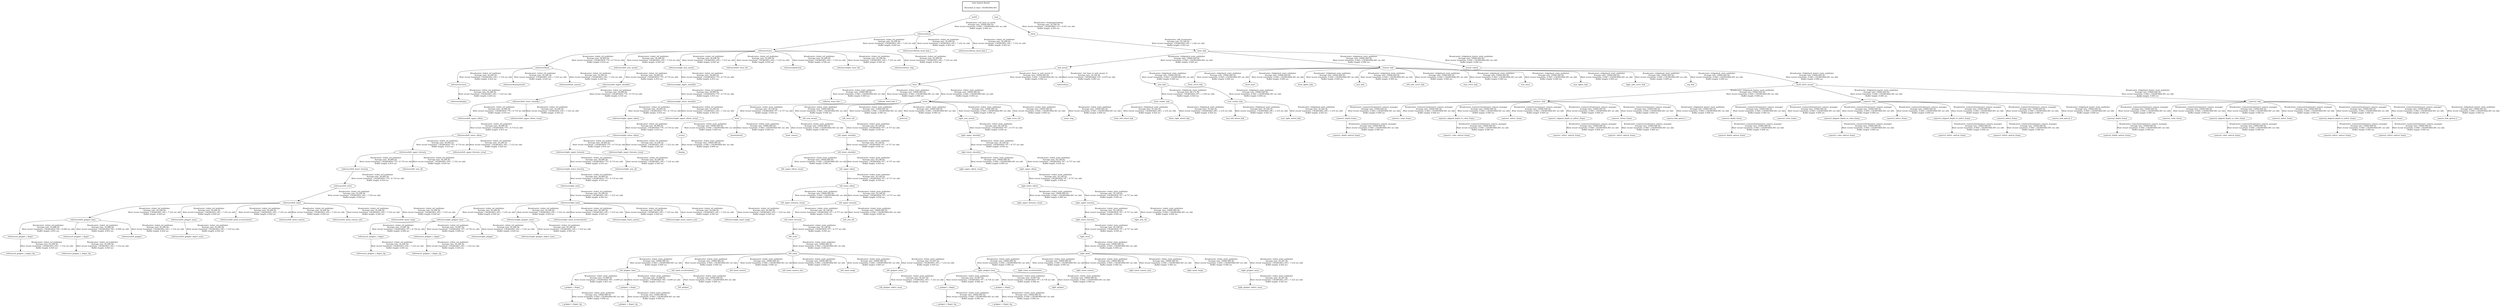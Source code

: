 digraph G {
"camera1_link" -> "camera1_depth_frame"[label="Broadcaster: /camera1/realsense2_camera_manager\nAverage rate: 10000.000 Hz\nMost recent transform: 0.000 ( 1563803844.061 sec old)\nBuffer length: 0.000 sec\n"];
"multi_d435_mount" -> "camera1_link"[label="Broadcaster: /ridgeback_baxter_state_publisher\nAverage rate: 10000.000 Hz\nMost recent transform: 0.000 ( 1563803844.061 sec old)\nBuffer length: 0.000 sec\n"];
"camera1_depth_frame" -> "camera1_depth_optical_frame"[label="Broadcaster: /camera1/realsense2_camera_manager\nAverage rate: 10000.000 Hz\nMost recent transform: 0.000 ( 1563803844.061 sec old)\nBuffer length: 0.000 sec\n"];
"camera1_link" -> "camera1_color_frame"[label="Broadcaster: /camera1/realsense2_camera_manager\nAverage rate: 10000.000 Hz\nMost recent transform: 0.000 ( 1563803844.061 sec old)\nBuffer length: 0.000 sec\n"];
"camera1_aligned_depth_to_color_frame" -> "camera1_color_optical_frame"[label="Broadcaster: /camera1/realsense2_camera_manager\nAverage rate: 10000.000 Hz\nMost recent transform: 0.000 ( 1563803844.061 sec old)\nBuffer length: 0.000 sec\n"];
"camera1_link" -> "camera1_aligned_depth_to_color_frame"[label="Broadcaster: /camera1/realsense2_camera_manager\nAverage rate: 10000.000 Hz\nMost recent transform: 0.000 ( 1563803844.061 sec old)\nBuffer length: 0.000 sec\n"];
"camera1_link" -> "camera1_infra1_frame"[label="Broadcaster: /camera1/realsense2_camera_manager\nAverage rate: 10000.000 Hz\nMost recent transform: 0.000 ( 1563803844.061 sec old)\nBuffer length: 0.000 sec\n"];
"camera1_aligned_depth_to_infra1_frame" -> "camera1_infra1_optical_frame"[label="Broadcaster: /camera1/realsense2_camera_manager\nAverage rate: 10000.000 Hz\nMost recent transform: 0.000 ( 1563803844.061 sec old)\nBuffer length: 0.000 sec\n"];
"camera1_link" -> "camera1_aligned_depth_to_infra1_frame"[label="Broadcaster: /camera1/realsense2_camera_manager\nAverage rate: 10000.000 Hz\nMost recent transform: 0.000 ( 1563803844.061 sec old)\nBuffer length: 0.000 sec\n"];
"camera1_link" -> "camera1_infra2_frame"[label="Broadcaster: /camera1/realsense2_camera_manager\nAverage rate: 10000.000 Hz\nMost recent transform: 0.000 ( 1563803844.061 sec old)\nBuffer length: 0.000 sec\n"];
"camera1_infra2_frame" -> "camera1_infra2_optical_frame"[label="Broadcaster: /camera1/realsense2_camera_manager\nAverage rate: 10000.000 Hz\nMost recent transform: 0.000 ( 1563803844.061 sec old)\nBuffer length: 0.000 sec\n"];
"world" -> "reference/base"[label="Broadcaster: /ref_base_to_world\nAverage rate: 10000.000 Hz\nMost recent transform: 0.000 ( 1563803844.061 sec old)\nBuffer length: 0.000 sec\n"];
"mid_mount" -> "base"[label="Broadcaster: /base_to_mid_mount_tf\nAverage rate: 10000.000 Hz\nMost recent transform: 0.000 ( 1563803844.061 sec old)\nBuffer length: 0.000 sec\n"];
"camera3_link" -> "camera3_depth_frame"[label="Broadcaster: /camera3/realsense2_camera_manager\nAverage rate: 10000.000 Hz\nMost recent transform: 0.000 ( 1563803844.061 sec old)\nBuffer length: 0.000 sec\n"];
"multi_d435_mount" -> "camera3_link"[label="Broadcaster: /ridgeback_baxter_state_publisher\nAverage rate: 10000.000 Hz\nMost recent transform: 0.000 ( 1563803844.061 sec old)\nBuffer length: 0.000 sec\n"];
"camera3_depth_frame" -> "camera3_depth_optical_frame"[label="Broadcaster: /camera3/realsense2_camera_manager\nAverage rate: 10000.000 Hz\nMost recent transform: 0.000 ( 1563803844.061 sec old)\nBuffer length: 0.000 sec\n"];
"camera3_link" -> "camera3_color_frame"[label="Broadcaster: /camera3/realsense2_camera_manager\nAverage rate: 10000.000 Hz\nMost recent transform: 0.000 ( 1563803844.061 sec old)\nBuffer length: 0.000 sec\n"];
"camera3_aligned_depth_to_color_frame" -> "camera3_color_optical_frame"[label="Broadcaster: /camera3/realsense2_camera_manager\nAverage rate: 10000.000 Hz\nMost recent transform: 0.000 ( 1563803844.061 sec old)\nBuffer length: 0.000 sec\n"];
"camera3_link" -> "camera3_aligned_depth_to_color_frame"[label="Broadcaster: /camera3/realsense2_camera_manager\nAverage rate: 10000.000 Hz\nMost recent transform: 0.000 ( 1563803844.061 sec old)\nBuffer length: 0.000 sec\n"];
"camera3_link" -> "camera3_infra1_frame"[label="Broadcaster: /camera3/realsense2_camera_manager\nAverage rate: 10000.000 Hz\nMost recent transform: 0.000 ( 1563803844.061 sec old)\nBuffer length: 0.000 sec\n"];
"camera3_aligned_depth_to_infra1_frame" -> "camera3_infra1_optical_frame"[label="Broadcaster: /camera3/realsense2_camera_manager\nAverage rate: 10000.000 Hz\nMost recent transform: 0.000 ( 1563803844.061 sec old)\nBuffer length: 0.000 sec\n"];
"camera3_link" -> "camera3_aligned_depth_to_infra1_frame"[label="Broadcaster: /camera3/realsense2_camera_manager\nAverage rate: 10000.000 Hz\nMost recent transform: 0.000 ( 1563803844.061 sec old)\nBuffer length: 0.000 sec\n"];
"camera3_link" -> "camera3_infra2_frame"[label="Broadcaster: /camera3/realsense2_camera_manager\nAverage rate: 10000.000 Hz\nMost recent transform: 0.000 ( 1563803844.061 sec old)\nBuffer length: 0.000 sec\n"];
"camera3_infra2_frame" -> "camera3_infra2_optical_frame"[label="Broadcaster: /camera3/realsense2_camera_manager\nAverage rate: 10000.000 Hz\nMost recent transform: 0.000 ( 1563803844.061 sec old)\nBuffer length: 0.000 sec\n"];
"camera2_link" -> "camera2_depth_frame"[label="Broadcaster: /camera2/realsense2_camera_manager\nAverage rate: 10000.000 Hz\nMost recent transform: 0.000 ( 1563803844.061 sec old)\nBuffer length: 0.000 sec\n"];
"multi_d435_mount" -> "camera2_link"[label="Broadcaster: /ridgeback_baxter_state_publisher\nAverage rate: 10000.000 Hz\nMost recent transform: 0.000 ( 1563803844.061 sec old)\nBuffer length: 0.000 sec\n"];
"camera2_depth_frame" -> "camera2_depth_optical_frame"[label="Broadcaster: /camera2/realsense2_camera_manager\nAverage rate: 10000.000 Hz\nMost recent transform: 0.000 ( 1563803844.061 sec old)\nBuffer length: 0.000 sec\n"];
"camera2_link" -> "camera2_color_frame"[label="Broadcaster: /camera2/realsense2_camera_manager\nAverage rate: 10000.000 Hz\nMost recent transform: 0.000 ( 1563803844.061 sec old)\nBuffer length: 0.000 sec\n"];
"camera2_aligned_depth_to_color_frame" -> "camera2_color_optical_frame"[label="Broadcaster: /camera2/realsense2_camera_manager\nAverage rate: 10000.000 Hz\nMost recent transform: 0.000 ( 1563803844.061 sec old)\nBuffer length: 0.000 sec\n"];
"camera2_link" -> "camera2_aligned_depth_to_color_frame"[label="Broadcaster: /camera2/realsense2_camera_manager\nAverage rate: 10000.000 Hz\nMost recent transform: 0.000 ( 1563803844.061 sec old)\nBuffer length: 0.000 sec\n"];
"camera2_link" -> "camera2_infra1_frame"[label="Broadcaster: /camera2/realsense2_camera_manager\nAverage rate: 10000.000 Hz\nMost recent transform: 0.000 ( 1563803844.061 sec old)\nBuffer length: 0.000 sec\n"];
"camera2_aligned_depth_to_infra1_frame" -> "camera2_infra1_optical_frame"[label="Broadcaster: /camera2/realsense2_camera_manager\nAverage rate: 10000.000 Hz\nMost recent transform: 0.000 ( 1563803844.061 sec old)\nBuffer length: 0.000 sec\n"];
"camera2_link" -> "camera2_aligned_depth_to_infra1_frame"[label="Broadcaster: /camera2/realsense2_camera_manager\nAverage rate: 10000.000 Hz\nMost recent transform: 0.000 ( 1563803844.061 sec old)\nBuffer length: 0.000 sec\n"];
"camera2_link" -> "camera2_infra2_frame"[label="Broadcaster: /camera2/realsense2_camera_manager\nAverage rate: 10000.000 Hz\nMost recent transform: 0.000 ( 1563803844.061 sec old)\nBuffer length: 0.000 sec\n"];
"camera2_infra2_frame" -> "camera2_infra2_optical_frame"[label="Broadcaster: /camera2/realsense2_camera_manager\nAverage rate: 10000.000 Hz\nMost recent transform: 0.000 ( 1563803844.061 sec old)\nBuffer length: 0.000 sec\n"];
"front_rocker_link" -> "front_left_wheel_link"[label="Broadcaster: /ridgeback_state_publisher\nAverage rate: 50.204 Hz\nMost recent transform: 1563803845.296 ( -1.235 sec old)\nBuffer length: 4.920 sec\n"];
"axle_link" -> "front_rocker_link"[label="Broadcaster: /ridgeback_state_publisher\nAverage rate: 86.175 Hz\nMost recent transform: 1563803845.297 ( -1.236 sec old)\nBuffer length: 4.920 sec\n"];
"front_rocker_link" -> "front_right_wheel_link"[label="Broadcaster: /ridgeback_state_publisher\nAverage rate: 50.204 Hz\nMost recent transform: 1563803845.296 ( -1.235 sec old)\nBuffer length: 4.920 sec\n"];
"rear_rocker_link" -> "rear_left_wheel_link"[label="Broadcaster: /ridgeback_state_publisher\nAverage rate: 50.204 Hz\nMost recent transform: 1563803845.296 ( -1.235 sec old)\nBuffer length: 4.920 sec\n"];
"axle_link" -> "rear_rocker_link"[label="Broadcaster: /ridgeback_state_publisher\nAverage rate: 10000.000 Hz\nMost recent transform: 0.000 ( 1563803844.061 sec old)\nBuffer length: 0.000 sec\n"];
"rear_rocker_link" -> "rear_right_wheel_link"[label="Broadcaster: /ridgeback_state_publisher\nAverage rate: 50.204 Hz\nMost recent transform: 1563803845.296 ( -1.235 sec old)\nBuffer length: 4.920 sec\n"];
"chassis_link" -> "axle_link"[label="Broadcaster: /ridgeback_state_publisher\nAverage rate: 10000.000 Hz\nMost recent transform: 0.000 ( 1563803844.061 sec old)\nBuffer length: 0.000 sec\n"];
"base_link" -> "chassis_link"[label="Broadcaster: /ridgeback_state_publisher\nAverage rate: 10000.000 Hz\nMost recent transform: 0.000 ( 1563803844.061 sec old)\nBuffer length: 0.000 sec\n"];
"odom" -> "base_link"[label="Broadcaster: /ekf_localization\nAverage rate: 50.148 Hz\nMost recent transform: 1563803845.302 ( -1.242 sec old)\nBuffer length: 4.925 sec\n"];
"mount_tripod" -> "multi_d435_mount"[label="Broadcaster: /ridgeback_baxter_state_publisher\nAverage rate: 10000.000 Hz\nMost recent transform: 0.000 ( 1563803844.061 sec old)\nBuffer length: 0.000 sec\n"];
"base_link" -> "mount_tripod"[label="Broadcaster: /ridgeback_baxter_state_publisher\nAverage rate: 10000.000 Hz\nMost recent transform: 0.000 ( 1563803844.061 sec old)\nBuffer length: 0.000 sec\n"];
"camera1_link" -> "camera_link_optical_1"[label="Broadcaster: /ridgeback_baxter_state_publisher\nAverage rate: 10000.000 Hz\nMost recent transform: 0.000 ( 1563803844.061 sec old)\nBuffer length: 0.000 sec\n"];
"camera2_link" -> "camera_link_optical_2"[label="Broadcaster: /ridgeback_baxter_state_publisher\nAverage rate: 10000.000 Hz\nMost recent transform: 0.000 ( 1563803844.061 sec old)\nBuffer length: 0.000 sec\n"];
"camera3_link" -> "camera_link_optical_3"[label="Broadcaster: /ridgeback_baxter_state_publisher\nAverage rate: 10000.000 Hz\nMost recent transform: 0.000 ( 1563803844.061 sec old)\nBuffer length: 0.000 sec\n"];
"base" -> "collision_head_link_1"[label="Broadcaster: /robot_state_publisher\nAverage rate: 10000.000 Hz\nMost recent transform: 0.000 ( 1563803844.061 sec old)\nBuffer length: 0.000 sec\n"];
"base" -> "collision_head_link_2"[label="Broadcaster: /robot_state_publisher\nAverage rate: 10000.000 Hz\nMost recent transform: 0.000 ( 1563803844.061 sec old)\nBuffer length: 0.000 sec\n"];
"screen" -> "display"[label="Broadcaster: /robot_state_publisher\nAverage rate: 10000.000 Hz\nMost recent transform: 0.000 ( 1563803844.061 sec old)\nBuffer length: 0.000 sec\n"];
"head" -> "screen"[label="Broadcaster: /robot_state_publisher\nAverage rate: 10000.000 Hz\nMost recent transform: 0.000 ( 1563803844.061 sec old)\nBuffer length: 0.000 sec\n"];
"head" -> "dummyhead1"[label="Broadcaster: /robot_state_publisher\nAverage rate: 10000.000 Hz\nMost recent transform: 0.000 ( 1563803844.061 sec old)\nBuffer length: 0.000 sec\n"];
"torso" -> "head"[label="Broadcaster: /robot_state_publisher\nAverage rate: 39.148 Hz\nMost recent transform: 1563803850.797 ( -6.737 sec old)\nBuffer length: 4.930 sec\n"];
"chassis_link" -> "front_cover_link"[label="Broadcaster: /ridgeback_state_publisher\nAverage rate: 10000.000 Hz\nMost recent transform: 0.000 ( 1563803844.061 sec old)\nBuffer length: 0.000 sec\n"];
"chassis_link" -> "front_laser"[label="Broadcaster: /ridgeback_state_publisher\nAverage rate: 10000.000 Hz\nMost recent transform: 0.000 ( 1563803844.061 sec old)\nBuffer length: 0.000 sec\n"];
"chassis_link" -> "front_lights_link"[label="Broadcaster: /ridgeback_state_publisher\nAverage rate: 10000.000 Hz\nMost recent transform: 0.000 ( 1563803844.061 sec old)\nBuffer length: 0.000 sec\n"];
"head" -> "head_camera"[label="Broadcaster: /robot_state_publisher\nAverage rate: 10000.000 Hz\nMost recent transform: 0.000 ( 1563803844.061 sec old)\nBuffer length: 0.000 sec\n"];
"chassis_link" -> "imu_link"[label="Broadcaster: /ridgeback_state_publisher\nAverage rate: 10000.000 Hz\nMost recent transform: 0.000 ( 1563803844.061 sec old)\nBuffer length: 0.000 sec\n"];
"l_gripper_l_finger" -> "l_gripper_l_finger_tip"[label="Broadcaster: /robot_state_publisher\nAverage rate: 10000.000 Hz\nMost recent transform: 0.000 ( 1563803844.061 sec old)\nBuffer length: 0.000 sec\n"];
"left_gripper_base" -> "l_gripper_l_finger"[label="Broadcaster: /robot_state_publisher\nAverage rate: 19.988 Hz\nMost recent transform: 1563803850.760 ( -6.699 sec old)\nBuffer length: 4.853 sec\n"];
"l_gripper_r_finger" -> "l_gripper_r_finger_tip"[label="Broadcaster: /robot_state_publisher\nAverage rate: 10000.000 Hz\nMost recent transform: 0.000 ( 1563803844.061 sec old)\nBuffer length: 0.000 sec\n"];
"left_gripper_base" -> "l_gripper_r_finger"[label="Broadcaster: /robot_state_publisher\nAverage rate: 19.988 Hz\nMost recent transform: 1563803850.760 ( -6.699 sec old)\nBuffer length: 4.853 sec\n"];
"left_lower_shoulder" -> "left_upper_elbow_visual"[label="Broadcaster: /robot_state_publisher\nAverage rate: 10000.000 Hz\nMost recent transform: 0.000 ( 1563803844.061 sec old)\nBuffer length: 0.000 sec\n"];
"left_upper_shoulder" -> "left_lower_shoulder"[label="Broadcaster: /robot_state_publisher\nAverage rate: 39.148 Hz\nMost recent transform: 1563803850.797 ( -6.737 sec old)\nBuffer length: 4.930 sec\n"];
"left_gripper_base" -> "left_gripper"[label="Broadcaster: /robot_state_publisher\nAverage rate: 10000.000 Hz\nMost recent transform: 0.000 ( 1563803844.061 sec old)\nBuffer length: 0.000 sec\n"];
"left_hand" -> "left_gripper_base"[label="Broadcaster: /robot_state_publisher\nAverage rate: 10000.000 Hz\nMost recent transform: 0.000 ( 1563803844.061 sec old)\nBuffer length: 0.000 sec\n"];
"left_wrist" -> "left_hand"[label="Broadcaster: /robot_state_publisher\nAverage rate: 10000.000 Hz\nMost recent transform: 0.000 ( 1563803844.061 sec old)\nBuffer length: 0.000 sec\n"];
"left_lower_forearm" -> "left_wrist"[label="Broadcaster: /robot_state_publisher\nAverage rate: 39.148 Hz\nMost recent transform: 1563803850.797 ( -6.737 sec old)\nBuffer length: 4.930 sec\n"];
"left_hand" -> "left_hand_accelerometer"[label="Broadcaster: /robot_state_publisher\nAverage rate: 10000.000 Hz\nMost recent transform: 0.000 ( 1563803844.061 sec old)\nBuffer length: 0.000 sec\n"];
"left_hand" -> "left_hand_camera"[label="Broadcaster: /robot_state_publisher\nAverage rate: 10000.000 Hz\nMost recent transform: 0.000 ( 1563803844.061 sec old)\nBuffer length: 0.000 sec\n"];
"left_hand" -> "left_hand_camera_axis"[label="Broadcaster: /robot_state_publisher\nAverage rate: 10000.000 Hz\nMost recent transform: 0.000 ( 1563803844.061 sec old)\nBuffer length: 0.000 sec\n"];
"left_hand" -> "left_hand_range"[label="Broadcaster: /robot_state_publisher\nAverage rate: 10000.000 Hz\nMost recent transform: 0.000 ( 1563803844.061 sec old)\nBuffer length: 0.000 sec\n"];
"chassis_link" -> "left_side_cover_link"[label="Broadcaster: /ridgeback_state_publisher\nAverage rate: 10000.000 Hz\nMost recent transform: 0.000 ( 1563803844.061 sec old)\nBuffer length: 0.000 sec\n"];
"torso" -> "left_arm_mount"[label="Broadcaster: /robot_state_publisher\nAverage rate: 10000.000 Hz\nMost recent transform: 0.000 ( 1563803844.061 sec old)\nBuffer length: 0.000 sec\n"];
"base" -> "torso"[label="Broadcaster: /robot_state_publisher\nAverage rate: 10000.000 Hz\nMost recent transform: 0.000 ( 1563803844.061 sec old)\nBuffer length: 0.000 sec\n"];
"torso" -> "left_torso_itb"[label="Broadcaster: /robot_state_publisher\nAverage rate: 10000.000 Hz\nMost recent transform: 0.000 ( 1563803844.061 sec old)\nBuffer length: 0.000 sec\n"];
"left_lower_elbow" -> "left_upper_forearm_visual"[label="Broadcaster: /robot_state_publisher\nAverage rate: 10000.000 Hz\nMost recent transform: 0.000 ( 1563803844.061 sec old)\nBuffer length: 0.000 sec\n"];
"left_upper_elbow" -> "left_lower_elbow"[label="Broadcaster: /robot_state_publisher\nAverage rate: 39.148 Hz\nMost recent transform: 1563803850.797 ( -6.737 sec old)\nBuffer length: 4.930 sec\n"];
"left_upper_forearm" -> "left_arm_itb"[label="Broadcaster: /robot_state_publisher\nAverage rate: 10000.000 Hz\nMost recent transform: 0.000 ( 1563803844.061 sec old)\nBuffer length: 0.000 sec\n"];
"left_lower_elbow" -> "left_upper_forearm"[label="Broadcaster: /robot_state_publisher\nAverage rate: 39.148 Hz\nMost recent transform: 1563803850.797 ( -6.737 sec old)\nBuffer length: 4.930 sec\n"];
"base_link" -> "mid_mount"[label="Broadcaster: /ridgeback_state_publisher\nAverage rate: 10000.000 Hz\nMost recent transform: 0.000 ( 1563803844.061 sec old)\nBuffer length: 0.000 sec\n"];
"torso" -> "pedestal"[label="Broadcaster: /robot_state_publisher\nAverage rate: 10000.000 Hz\nMost recent transform: 0.000 ( 1563803844.061 sec old)\nBuffer length: 0.000 sec\n"];
"r_gripper_l_finger" -> "r_gripper_l_finger_tip"[label="Broadcaster: /robot_state_publisher\nAverage rate: 10000.000 Hz\nMost recent transform: 0.000 ( 1563803844.061 sec old)\nBuffer length: 0.000 sec\n"];
"right_gripper_base" -> "r_gripper_l_finger"[label="Broadcaster: /robot_state_publisher\nAverage rate: 19.967 Hz\nMost recent transform: 1563803850.797 ( -6.736 sec old)\nBuffer length: 4.908 sec\n"];
"r_gripper_r_finger" -> "r_gripper_r_finger_tip"[label="Broadcaster: /robot_state_publisher\nAverage rate: 10000.000 Hz\nMost recent transform: 0.000 ( 1563803844.061 sec old)\nBuffer length: 0.000 sec\n"];
"right_gripper_base" -> "r_gripper_r_finger"[label="Broadcaster: /robot_state_publisher\nAverage rate: 19.967 Hz\nMost recent transform: 1563803850.797 ( -6.736 sec old)\nBuffer length: 4.908 sec\n"];
"chassis_link" -> "rear_cover_link"[label="Broadcaster: /ridgeback_state_publisher\nAverage rate: 10000.000 Hz\nMost recent transform: 0.000 ( 1563803844.061 sec old)\nBuffer length: 0.000 sec\n"];
"chassis_link" -> "rear_laser"[label="Broadcaster: /ridgeback_state_publisher\nAverage rate: 10000.000 Hz\nMost recent transform: 0.000 ( 1563803844.061 sec old)\nBuffer length: 0.000 sec\n"];
"chassis_link" -> "rear_lights_link"[label="Broadcaster: /ridgeback_state_publisher\nAverage rate: 10000.000 Hz\nMost recent transform: 0.000 ( 1563803844.061 sec old)\nBuffer length: 0.000 sec\n"];
"right_lower_shoulder" -> "right_upper_elbow_visual"[label="Broadcaster: /robot_state_publisher\nAverage rate: 10000.000 Hz\nMost recent transform: 0.000 ( 1563803844.061 sec old)\nBuffer length: 0.000 sec\n"];
"right_upper_shoulder" -> "right_lower_shoulder"[label="Broadcaster: /robot_state_publisher\nAverage rate: 39.148 Hz\nMost recent transform: 1563803850.797 ( -6.737 sec old)\nBuffer length: 4.930 sec\n"];
"right_gripper_base" -> "right_gripper"[label="Broadcaster: /robot_state_publisher\nAverage rate: 10000.000 Hz\nMost recent transform: 0.000 ( 1563803844.061 sec old)\nBuffer length: 0.000 sec\n"];
"right_hand" -> "right_gripper_base"[label="Broadcaster: /robot_state_publisher\nAverage rate: 10000.000 Hz\nMost recent transform: 0.000 ( 1563803844.061 sec old)\nBuffer length: 0.000 sec\n"];
"right_wrist" -> "right_hand"[label="Broadcaster: /robot_state_publisher\nAverage rate: 10000.000 Hz\nMost recent transform: 0.000 ( 1563803844.061 sec old)\nBuffer length: 0.000 sec\n"];
"right_lower_forearm" -> "right_wrist"[label="Broadcaster: /robot_state_publisher\nAverage rate: 39.148 Hz\nMost recent transform: 1563803850.797 ( -6.737 sec old)\nBuffer length: 4.930 sec\n"];
"right_hand" -> "right_hand_accelerometer"[label="Broadcaster: /robot_state_publisher\nAverage rate: 10000.000 Hz\nMost recent transform: 0.000 ( 1563803844.061 sec old)\nBuffer length: 0.000 sec\n"];
"right_hand" -> "right_hand_camera"[label="Broadcaster: /robot_state_publisher\nAverage rate: 10000.000 Hz\nMost recent transform: 0.000 ( 1563803844.061 sec old)\nBuffer length: 0.000 sec\n"];
"right_hand" -> "right_hand_camera_axis"[label="Broadcaster: /robot_state_publisher\nAverage rate: 10000.000 Hz\nMost recent transform: 0.000 ( 1563803844.061 sec old)\nBuffer length: 0.000 sec\n"];
"right_hand" -> "right_hand_range"[label="Broadcaster: /robot_state_publisher\nAverage rate: 10000.000 Hz\nMost recent transform: 0.000 ( 1563803844.061 sec old)\nBuffer length: 0.000 sec\n"];
"chassis_link" -> "right_side_cover_link"[label="Broadcaster: /ridgeback_state_publisher\nAverage rate: 10000.000 Hz\nMost recent transform: 0.000 ( 1563803844.061 sec old)\nBuffer length: 0.000 sec\n"];
"torso" -> "right_arm_mount"[label="Broadcaster: /robot_state_publisher\nAverage rate: 10000.000 Hz\nMost recent transform: 0.000 ( 1563803844.061 sec old)\nBuffer length: 0.000 sec\n"];
"torso" -> "right_torso_itb"[label="Broadcaster: /robot_state_publisher\nAverage rate: 10000.000 Hz\nMost recent transform: 0.000 ( 1563803844.061 sec old)\nBuffer length: 0.000 sec\n"];
"right_lower_elbow" -> "right_upper_forearm_visual"[label="Broadcaster: /robot_state_publisher\nAverage rate: 10000.000 Hz\nMost recent transform: 0.000 ( 1563803844.061 sec old)\nBuffer length: 0.000 sec\n"];
"right_upper_elbow" -> "right_lower_elbow"[label="Broadcaster: /robot_state_publisher\nAverage rate: 39.148 Hz\nMost recent transform: 1563803850.797 ( -6.737 sec old)\nBuffer length: 4.930 sec\n"];
"right_upper_forearm" -> "right_arm_itb"[label="Broadcaster: /robot_state_publisher\nAverage rate: 10000.000 Hz\nMost recent transform: 0.000 ( 1563803844.061 sec old)\nBuffer length: 0.000 sec\n"];
"right_lower_elbow" -> "right_upper_forearm"[label="Broadcaster: /robot_state_publisher\nAverage rate: 39.148 Hz\nMost recent transform: 1563803850.797 ( -6.737 sec old)\nBuffer length: 4.930 sec\n"];
"torso" -> "sonar_ring"[label="Broadcaster: /robot_state_publisher\nAverage rate: 10000.000 Hz\nMost recent transform: 0.000 ( 1563803844.061 sec old)\nBuffer length: 0.000 sec\n"];
"chassis_link" -> "top_link"[label="Broadcaster: /ridgeback_state_publisher\nAverage rate: 10000.000 Hz\nMost recent transform: 0.000 ( 1563803844.061 sec old)\nBuffer length: 0.000 sec\n"];
"reference/torso" -> "reference/head"[label="Broadcaster: /robot_ref_publisher\nAverage rate: 38.900 Hz\nMost recent transform: 1563803850.779 ( -6.719 sec old)\nBuffer length: 4.910 sec\n"];
"reference/base" -> "reference/torso"[label="Broadcaster: /robot_ref_publisher\nAverage rate: 50.206 Hz\nMost recent transform: 1563803851.292 ( -7.232 sec old)\nBuffer length: 4.920 sec\n"];
"reference/left_lower_shoulder" -> "reference/left_upper_elbow"[label="Broadcaster: /robot_ref_publisher\nAverage rate: 38.900 Hz\nMost recent transform: 1563803850.779 ( -6.719 sec old)\nBuffer length: 4.910 sec\n"];
"reference/left_upper_shoulder" -> "reference/left_lower_shoulder"[label="Broadcaster: /robot_ref_publisher\nAverage rate: 38.900 Hz\nMost recent transform: 1563803850.779 ( -6.719 sec old)\nBuffer length: 4.910 sec\n"];
"reference/left_upper_elbow" -> "reference/left_lower_elbow"[label="Broadcaster: /robot_ref_publisher\nAverage rate: 38.900 Hz\nMost recent transform: 1563803850.779 ( -6.719 sec old)\nBuffer length: 4.910 sec\n"];
"reference/left_arm_mount" -> "reference/left_upper_shoulder"[label="Broadcaster: /robot_ref_publisher\nAverage rate: 38.900 Hz\nMost recent transform: 1563803850.779 ( -6.719 sec old)\nBuffer length: 4.910 sec\n"];
"reference/torso" -> "reference/left_arm_mount"[label="Broadcaster: /robot_ref_publisher\nAverage rate: 50.206 Hz\nMost recent transform: 1563803851.292 ( -7.232 sec old)\nBuffer length: 4.920 sec\n"];
"reference/left_lower_elbow" -> "reference/left_upper_forearm"[label="Broadcaster: /robot_ref_publisher\nAverage rate: 38.900 Hz\nMost recent transform: 1563803850.779 ( -6.719 sec old)\nBuffer length: 4.910 sec\n"];
"reference/left_upper_forearm" -> "reference/left_lower_forearm"[label="Broadcaster: /robot_ref_publisher\nAverage rate: 38.900 Hz\nMost recent transform: 1563803850.779 ( -6.719 sec old)\nBuffer length: 4.910 sec\n"];
"reference/left_lower_forearm" -> "reference/left_wrist"[label="Broadcaster: /robot_ref_publisher\nAverage rate: 38.900 Hz\nMost recent transform: 1563803850.779 ( -6.719 sec old)\nBuffer length: 4.910 sec\n"];
"reference/right_lower_shoulder" -> "reference/right_upper_elbow"[label="Broadcaster: /robot_ref_publisher\nAverage rate: 38.900 Hz\nMost recent transform: 1563803850.779 ( -6.719 sec old)\nBuffer length: 4.910 sec\n"];
"reference/right_upper_shoulder" -> "reference/right_lower_shoulder"[label="Broadcaster: /robot_ref_publisher\nAverage rate: 38.900 Hz\nMost recent transform: 1563803850.779 ( -6.719 sec old)\nBuffer length: 4.910 sec\n"];
"reference/right_upper_elbow" -> "reference/right_lower_elbow"[label="Broadcaster: /robot_ref_publisher\nAverage rate: 38.900 Hz\nMost recent transform: 1563803850.779 ( -6.719 sec old)\nBuffer length: 4.910 sec\n"];
"reference/right_arm_mount" -> "reference/right_upper_shoulder"[label="Broadcaster: /robot_ref_publisher\nAverage rate: 38.900 Hz\nMost recent transform: 1563803850.779 ( -6.719 sec old)\nBuffer length: 4.910 sec\n"];
"reference/torso" -> "reference/right_arm_mount"[label="Broadcaster: /robot_ref_publisher\nAverage rate: 50.206 Hz\nMost recent transform: 1563803851.292 ( -7.232 sec old)\nBuffer length: 4.920 sec\n"];
"reference/right_lower_elbow" -> "reference/right_upper_forearm"[label="Broadcaster: /robot_ref_publisher\nAverage rate: 38.900 Hz\nMost recent transform: 1563803850.779 ( -6.719 sec old)\nBuffer length: 4.910 sec\n"];
"reference/right_upper_forearm" -> "reference/right_lower_forearm"[label="Broadcaster: /robot_ref_publisher\nAverage rate: 38.900 Hz\nMost recent transform: 1563803850.779 ( -6.719 sec old)\nBuffer length: 4.910 sec\n"];
"reference/right_lower_forearm" -> "reference/right_wrist"[label="Broadcaster: /robot_ref_publisher\nAverage rate: 38.900 Hz\nMost recent transform: 1563803850.779 ( -6.719 sec old)\nBuffer length: 4.910 sec\n"];
"left_lower_shoulder" -> "left_upper_elbow"[label="Broadcaster: /robot_state_publisher\nAverage rate: 39.148 Hz\nMost recent transform: 1563803850.797 ( -6.737 sec old)\nBuffer length: 4.930 sec\n"];
"left_arm_mount" -> "left_upper_shoulder"[label="Broadcaster: /robot_state_publisher\nAverage rate: 39.148 Hz\nMost recent transform: 1563803850.797 ( -6.737 sec old)\nBuffer length: 4.930 sec\n"];
"left_upper_forearm" -> "left_lower_forearm"[label="Broadcaster: /robot_state_publisher\nAverage rate: 39.148 Hz\nMost recent transform: 1563803850.797 ( -6.737 sec old)\nBuffer length: 4.930 sec\n"];
"right_lower_shoulder" -> "right_upper_elbow"[label="Broadcaster: /robot_state_publisher\nAverage rate: 39.148 Hz\nMost recent transform: 1563803850.797 ( -6.737 sec old)\nBuffer length: 4.930 sec\n"];
"right_arm_mount" -> "right_upper_shoulder"[label="Broadcaster: /robot_state_publisher\nAverage rate: 39.148 Hz\nMost recent transform: 1563803850.797 ( -6.737 sec old)\nBuffer length: 4.930 sec\n"];
"right_upper_forearm" -> "right_lower_forearm"[label="Broadcaster: /robot_state_publisher\nAverage rate: 39.148 Hz\nMost recent transform: 1563803850.797 ( -6.737 sec old)\nBuffer length: 4.930 sec\n"];
"left_hand" -> "left_gripper_mass"[label="Broadcaster: /robot_state_publisher\nAverage rate: 50.201 Hz\nMost recent transform: 1563803851.293 ( -7.232 sec old)\nBuffer length: 4.920 sec\n"];
"left_gripper_mass" -> "left_gripper_object_mass"[label="Broadcaster: /robot_state_publisher\nAverage rate: 50.201 Hz\nMost recent transform: 1563803851.293 ( -7.232 sec old)\nBuffer length: 4.920 sec\n"];
"right_hand" -> "right_gripper_mass"[label="Broadcaster: /robot_state_publisher\nAverage rate: 50.201 Hz\nMost recent transform: 1563803851.293 ( -7.232 sec old)\nBuffer length: 4.920 sec\n"];
"right_gripper_mass" -> "right_gripper_object_mass"[label="Broadcaster: /robot_state_publisher\nAverage rate: 50.201 Hz\nMost recent transform: 1563803851.293 ( -7.232 sec old)\nBuffer length: 4.920 sec\n"];
"map" -> "odom"[label="Broadcaster: /rtabmap/rtabmap\nAverage rate: 20.206 Hz\nMost recent transform: 1563803844.112 ( -0.051 sec old)\nBuffer length: 4.850 sec\n"];
"reference/base" -> "reference/collision_head_link_1"[label="Broadcaster: /robot_ref_publisher\nAverage rate: 50.206 Hz\nMost recent transform: 1563803851.292 ( -7.232 sec old)\nBuffer length: 4.920 sec\n"];
"reference/base" -> "reference/collision_head_link_2"[label="Broadcaster: /robot_ref_publisher\nAverage rate: 50.206 Hz\nMost recent transform: 1563803851.292 ( -7.232 sec old)\nBuffer length: 4.920 sec\n"];
"reference/screen" -> "reference/display"[label="Broadcaster: /robot_ref_publisher\nAverage rate: 50.206 Hz\nMost recent transform: 1563803851.292 ( -7.232 sec old)\nBuffer length: 4.920 sec\n"];
"reference/head" -> "reference/screen"[label="Broadcaster: /robot_ref_publisher\nAverage rate: 50.206 Hz\nMost recent transform: 1563803851.292 ( -7.232 sec old)\nBuffer length: 4.920 sec\n"];
"reference/head" -> "reference/dummyhead1"[label="Broadcaster: /robot_ref_publisher\nAverage rate: 50.206 Hz\nMost recent transform: 1563803851.292 ( -7.232 sec old)\nBuffer length: 4.920 sec\n"];
"reference/head" -> "reference/head_camera"[label="Broadcaster: /robot_ref_publisher\nAverage rate: 50.206 Hz\nMost recent transform: 1563803851.292 ( -7.232 sec old)\nBuffer length: 4.920 sec\n"];
"reference/l_gripper_l_finger" -> "reference/l_gripper_l_finger_tip"[label="Broadcaster: /robot_ref_publisher\nAverage rate: 50.206 Hz\nMost recent transform: 1563803851.292 ( -7.232 sec old)\nBuffer length: 4.920 sec\n"];
"reference/left_gripper_base" -> "reference/l_gripper_l_finger"[label="Broadcaster: /robot_ref_publisher\nAverage rate: 19.988 Hz\nMost recent transform: 1563803850.760 ( -6.699 sec old)\nBuffer length: 4.853 sec\n"];
"reference/l_gripper_r_finger" -> "reference/l_gripper_r_finger_tip"[label="Broadcaster: /robot_ref_publisher\nAverage rate: 50.206 Hz\nMost recent transform: 1563803851.292 ( -7.232 sec old)\nBuffer length: 4.920 sec\n"];
"reference/left_gripper_base" -> "reference/l_gripper_r_finger"[label="Broadcaster: /robot_ref_publisher\nAverage rate: 19.988 Hz\nMost recent transform: 1563803850.760 ( -6.699 sec old)\nBuffer length: 4.853 sec\n"];
"reference/left_lower_shoulder" -> "reference/left_upper_elbow_visual"[label="Broadcaster: /robot_ref_publisher\nAverage rate: 50.206 Hz\nMost recent transform: 1563803851.292 ( -7.232 sec old)\nBuffer length: 4.920 sec\n"];
"reference/left_gripper_base" -> "reference/left_gripper"[label="Broadcaster: /robot_ref_publisher\nAverage rate: 50.206 Hz\nMost recent transform: 1563803851.292 ( -7.232 sec old)\nBuffer length: 4.920 sec\n"];
"reference/left_hand" -> "reference/left_gripper_base"[label="Broadcaster: /robot_ref_publisher\nAverage rate: 50.206 Hz\nMost recent transform: 1563803851.292 ( -7.232 sec old)\nBuffer length: 4.920 sec\n"];
"reference/left_wrist" -> "reference/left_hand"[label="Broadcaster: /robot_ref_publisher\nAverage rate: 50.206 Hz\nMost recent transform: 1563803851.292 ( -7.232 sec old)\nBuffer length: 4.920 sec\n"];
"reference/left_hand" -> "reference/left_gripper_mass"[label="Broadcaster: /robot_ref_publisher\nAverage rate: 50.206 Hz\nMost recent transform: 1563803851.292 ( -7.232 sec old)\nBuffer length: 4.920 sec\n"];
"reference/left_gripper_mass" -> "reference/left_gripper_object_mass"[label="Broadcaster: /robot_ref_publisher\nAverage rate: 50.206 Hz\nMost recent transform: 1563803851.292 ( -7.232 sec old)\nBuffer length: 4.920 sec\n"];
"reference/left_hand" -> "reference/left_hand_accelerometer"[label="Broadcaster: /robot_ref_publisher\nAverage rate: 50.206 Hz\nMost recent transform: 1563803851.292 ( -7.232 sec old)\nBuffer length: 4.920 sec\n"];
"reference/left_hand" -> "reference/left_hand_camera"[label="Broadcaster: /robot_ref_publisher\nAverage rate: 50.206 Hz\nMost recent transform: 1563803851.292 ( -7.232 sec old)\nBuffer length: 4.920 sec\n"];
"reference/left_hand" -> "reference/left_hand_camera_axis"[label="Broadcaster: /robot_ref_publisher\nAverage rate: 50.206 Hz\nMost recent transform: 1563803851.292 ( -7.232 sec old)\nBuffer length: 4.920 sec\n"];
"reference/left_hand" -> "reference/left_hand_range"[label="Broadcaster: /robot_ref_publisher\nAverage rate: 50.206 Hz\nMost recent transform: 1563803851.292 ( -7.232 sec old)\nBuffer length: 4.920 sec\n"];
"reference/torso" -> "reference/left_torso_itb"[label="Broadcaster: /robot_ref_publisher\nAverage rate: 50.206 Hz\nMost recent transform: 1563803851.292 ( -7.232 sec old)\nBuffer length: 4.920 sec\n"];
"reference/left_lower_elbow" -> "reference/left_upper_forearm_visual"[label="Broadcaster: /robot_ref_publisher\nAverage rate: 50.206 Hz\nMost recent transform: 1563803851.292 ( -7.232 sec old)\nBuffer length: 4.920 sec\n"];
"reference/left_upper_forearm" -> "reference/left_arm_itb"[label="Broadcaster: /robot_ref_publisher\nAverage rate: 50.206 Hz\nMost recent transform: 1563803851.292 ( -7.232 sec old)\nBuffer length: 4.920 sec\n"];
"reference/torso" -> "reference/pedestal"[label="Broadcaster: /robot_ref_publisher\nAverage rate: 50.206 Hz\nMost recent transform: 1563803851.292 ( -7.232 sec old)\nBuffer length: 4.920 sec\n"];
"reference/r_gripper_l_finger" -> "reference/r_gripper_l_finger_tip"[label="Broadcaster: /robot_ref_publisher\nAverage rate: 50.206 Hz\nMost recent transform: 1563803851.292 ( -7.232 sec old)\nBuffer length: 4.920 sec\n"];
"reference/right_gripper_base" -> "reference/r_gripper_l_finger"[label="Broadcaster: /robot_ref_publisher\nAverage rate: 19.967 Hz\nMost recent transform: 1563803850.797 ( -6.736 sec old)\nBuffer length: 4.908 sec\n"];
"reference/r_gripper_r_finger" -> "reference/r_gripper_r_finger_tip"[label="Broadcaster: /robot_ref_publisher\nAverage rate: 50.206 Hz\nMost recent transform: 1563803851.292 ( -7.232 sec old)\nBuffer length: 4.920 sec\n"];
"reference/right_gripper_base" -> "reference/r_gripper_r_finger"[label="Broadcaster: /robot_ref_publisher\nAverage rate: 19.967 Hz\nMost recent transform: 1563803850.797 ( -6.736 sec old)\nBuffer length: 4.908 sec\n"];
"reference/right_lower_shoulder" -> "reference/right_upper_elbow_visual"[label="Broadcaster: /robot_ref_publisher\nAverage rate: 50.206 Hz\nMost recent transform: 1563803851.292 ( -7.232 sec old)\nBuffer length: 4.920 sec\n"];
"reference/right_gripper_base" -> "reference/right_gripper"[label="Broadcaster: /robot_ref_publisher\nAverage rate: 50.206 Hz\nMost recent transform: 1563803851.292 ( -7.232 sec old)\nBuffer length: 4.920 sec\n"];
"reference/right_hand" -> "reference/right_gripper_base"[label="Broadcaster: /robot_ref_publisher\nAverage rate: 50.206 Hz\nMost recent transform: 1563803851.292 ( -7.232 sec old)\nBuffer length: 4.920 sec\n"];
"reference/right_wrist" -> "reference/right_hand"[label="Broadcaster: /robot_ref_publisher\nAverage rate: 50.206 Hz\nMost recent transform: 1563803851.292 ( -7.232 sec old)\nBuffer length: 4.920 sec\n"];
"reference/right_hand" -> "reference/right_gripper_mass"[label="Broadcaster: /robot_ref_publisher\nAverage rate: 50.206 Hz\nMost recent transform: 1563803851.292 ( -7.232 sec old)\nBuffer length: 4.920 sec\n"];
"reference/right_gripper_mass" -> "reference/right_gripper_object_mass"[label="Broadcaster: /robot_ref_publisher\nAverage rate: 50.206 Hz\nMost recent transform: 1563803851.292 ( -7.232 sec old)\nBuffer length: 4.920 sec\n"];
"reference/right_hand" -> "reference/right_hand_accelerometer"[label="Broadcaster: /robot_ref_publisher\nAverage rate: 50.206 Hz\nMost recent transform: 1563803851.292 ( -7.232 sec old)\nBuffer length: 4.920 sec\n"];
"reference/right_hand" -> "reference/right_hand_camera"[label="Broadcaster: /robot_ref_publisher\nAverage rate: 50.206 Hz\nMost recent transform: 1563803851.292 ( -7.232 sec old)\nBuffer length: 4.920 sec\n"];
"reference/right_hand" -> "reference/right_hand_camera_axis"[label="Broadcaster: /robot_ref_publisher\nAverage rate: 50.206 Hz\nMost recent transform: 1563803851.292 ( -7.232 sec old)\nBuffer length: 4.920 sec\n"];
"reference/right_hand" -> "reference/right_hand_range"[label="Broadcaster: /robot_ref_publisher\nAverage rate: 50.206 Hz\nMost recent transform: 1563803851.292 ( -7.232 sec old)\nBuffer length: 4.920 sec\n"];
"reference/torso" -> "reference/right_torso_itb"[label="Broadcaster: /robot_ref_publisher\nAverage rate: 50.206 Hz\nMost recent transform: 1563803851.292 ( -7.232 sec old)\nBuffer length: 4.920 sec\n"];
"reference/right_lower_elbow" -> "reference/right_upper_forearm_visual"[label="Broadcaster: /robot_ref_publisher\nAverage rate: 50.206 Hz\nMost recent transform: 1563803851.292 ( -7.232 sec old)\nBuffer length: 4.920 sec\n"];
"reference/right_upper_forearm" -> "reference/right_arm_itb"[label="Broadcaster: /robot_ref_publisher\nAverage rate: 50.206 Hz\nMost recent transform: 1563803851.292 ( -7.232 sec old)\nBuffer length: 4.920 sec\n"];
"reference/torso" -> "reference/sonar_ring"[label="Broadcaster: /robot_ref_publisher\nAverage rate: 50.206 Hz\nMost recent transform: 1563803851.292 ( -7.232 sec old)\nBuffer length: 4.920 sec\n"];
"mid_mount" -> "refence/base"[label="Broadcaster: /ref_base_to_mid_mount_tf\nAverage rate: 10.194 Hz\nMost recent transform: 1563803844.139 ( -0.078 sec old)\nBuffer length: 4.905 sec\n"];
edge [style=invis];
 subgraph cluster_legend { style=bold; color=black; label ="view_frames Result";
"Recorded at time: 1563803844.061"[ shape=plaintext ] ;
 }->"world";
edge [style=invis];
 subgraph cluster_legend { style=bold; color=black; label ="view_frames Result";
"Recorded at time: 1563803844.061"[ shape=plaintext ] ;
 }->"map";
}